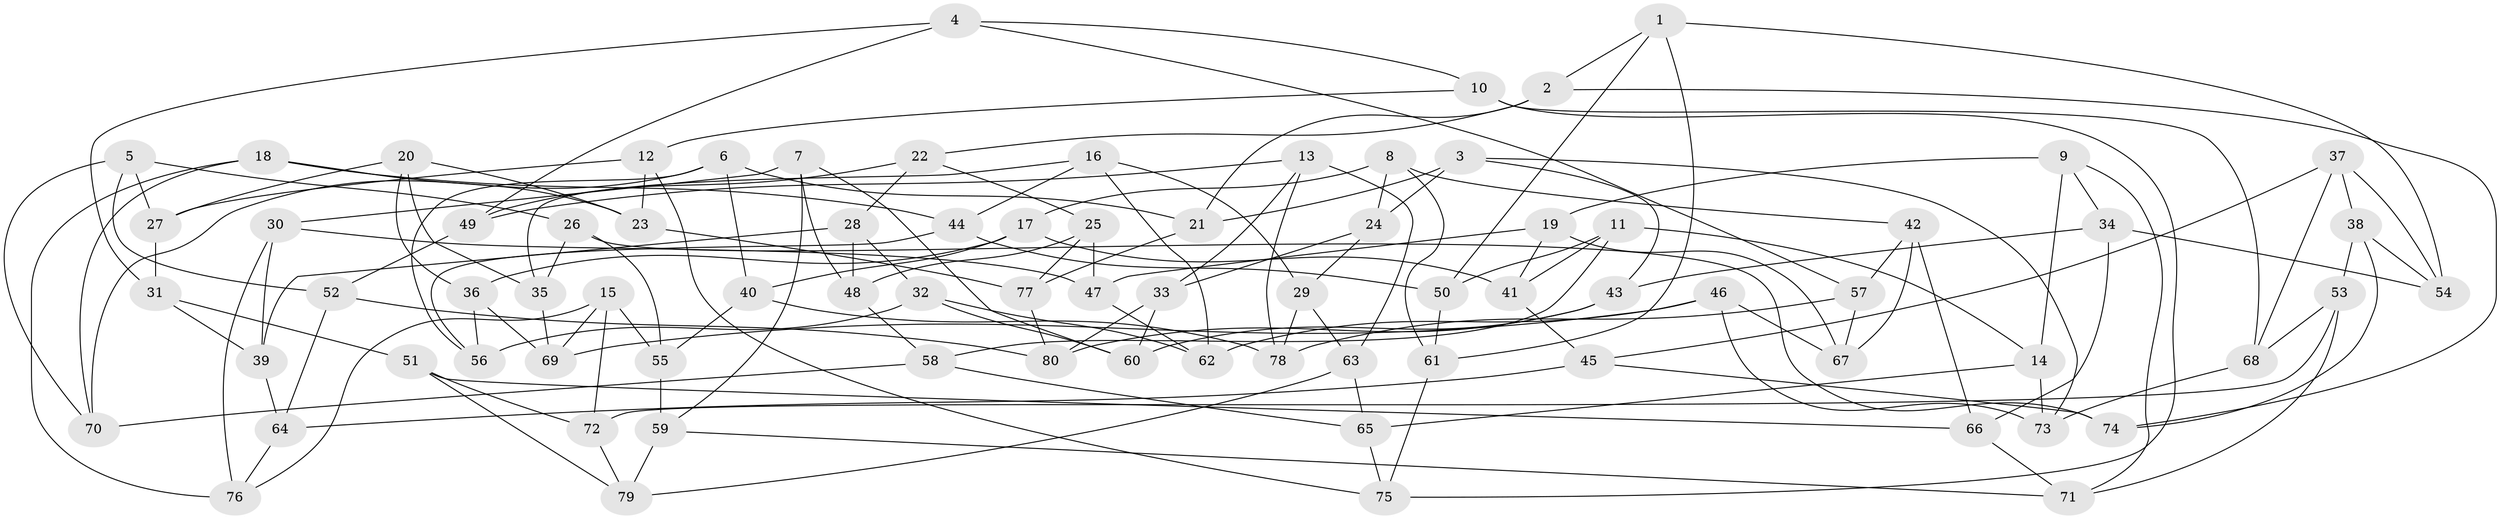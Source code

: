 // coarse degree distribution, {6: 0.5625, 4: 0.3125, 5: 0.10416666666666667, 3: 0.020833333333333332}
// Generated by graph-tools (version 1.1) at 2025/24/03/03/25 07:24:25]
// undirected, 80 vertices, 160 edges
graph export_dot {
graph [start="1"]
  node [color=gray90,style=filled];
  1;
  2;
  3;
  4;
  5;
  6;
  7;
  8;
  9;
  10;
  11;
  12;
  13;
  14;
  15;
  16;
  17;
  18;
  19;
  20;
  21;
  22;
  23;
  24;
  25;
  26;
  27;
  28;
  29;
  30;
  31;
  32;
  33;
  34;
  35;
  36;
  37;
  38;
  39;
  40;
  41;
  42;
  43;
  44;
  45;
  46;
  47;
  48;
  49;
  50;
  51;
  52;
  53;
  54;
  55;
  56;
  57;
  58;
  59;
  60;
  61;
  62;
  63;
  64;
  65;
  66;
  67;
  68;
  69;
  70;
  71;
  72;
  73;
  74;
  75;
  76;
  77;
  78;
  79;
  80;
  1 -- 2;
  1 -- 54;
  1 -- 50;
  1 -- 61;
  2 -- 22;
  2 -- 74;
  2 -- 21;
  3 -- 73;
  3 -- 21;
  3 -- 24;
  3 -- 43;
  4 -- 57;
  4 -- 31;
  4 -- 49;
  4 -- 10;
  5 -- 27;
  5 -- 70;
  5 -- 26;
  5 -- 52;
  6 -- 40;
  6 -- 21;
  6 -- 70;
  6 -- 56;
  7 -- 59;
  7 -- 48;
  7 -- 30;
  7 -- 60;
  8 -- 42;
  8 -- 61;
  8 -- 24;
  8 -- 17;
  9 -- 19;
  9 -- 71;
  9 -- 14;
  9 -- 34;
  10 -- 75;
  10 -- 68;
  10 -- 12;
  11 -- 14;
  11 -- 41;
  11 -- 50;
  11 -- 58;
  12 -- 23;
  12 -- 27;
  12 -- 75;
  13 -- 63;
  13 -- 33;
  13 -- 49;
  13 -- 78;
  14 -- 73;
  14 -- 65;
  15 -- 69;
  15 -- 72;
  15 -- 55;
  15 -- 76;
  16 -- 35;
  16 -- 62;
  16 -- 29;
  16 -- 44;
  17 -- 36;
  17 -- 41;
  17 -- 40;
  18 -- 23;
  18 -- 76;
  18 -- 44;
  18 -- 70;
  19 -- 47;
  19 -- 67;
  19 -- 41;
  20 -- 35;
  20 -- 23;
  20 -- 36;
  20 -- 27;
  21 -- 77;
  22 -- 25;
  22 -- 49;
  22 -- 28;
  23 -- 77;
  24 -- 29;
  24 -- 33;
  25 -- 47;
  25 -- 48;
  25 -- 77;
  26 -- 35;
  26 -- 74;
  26 -- 55;
  27 -- 31;
  28 -- 39;
  28 -- 32;
  28 -- 48;
  29 -- 78;
  29 -- 63;
  30 -- 39;
  30 -- 47;
  30 -- 76;
  31 -- 39;
  31 -- 51;
  32 -- 60;
  32 -- 62;
  32 -- 56;
  33 -- 80;
  33 -- 60;
  34 -- 43;
  34 -- 66;
  34 -- 54;
  35 -- 69;
  36 -- 56;
  36 -- 69;
  37 -- 38;
  37 -- 68;
  37 -- 45;
  37 -- 54;
  38 -- 74;
  38 -- 54;
  38 -- 53;
  39 -- 64;
  40 -- 55;
  40 -- 78;
  41 -- 45;
  42 -- 66;
  42 -- 67;
  42 -- 57;
  43 -- 80;
  43 -- 60;
  44 -- 50;
  44 -- 56;
  45 -- 64;
  45 -- 74;
  46 -- 69;
  46 -- 67;
  46 -- 62;
  46 -- 73;
  47 -- 62;
  48 -- 58;
  49 -- 52;
  50 -- 61;
  51 -- 66;
  51 -- 79;
  51 -- 72;
  52 -- 64;
  52 -- 80;
  53 -- 68;
  53 -- 72;
  53 -- 71;
  55 -- 59;
  57 -- 67;
  57 -- 78;
  58 -- 70;
  58 -- 65;
  59 -- 79;
  59 -- 71;
  61 -- 75;
  63 -- 79;
  63 -- 65;
  64 -- 76;
  65 -- 75;
  66 -- 71;
  68 -- 73;
  72 -- 79;
  77 -- 80;
}
